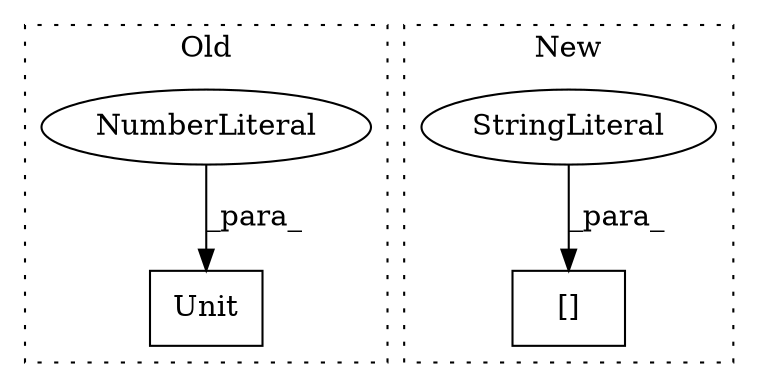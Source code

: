 digraph G {
subgraph cluster0 {
1 [label="Unit" a="32" s="1444,1450" l="5,1" shape="box"];
3 [label="NumberLiteral" a="34" s="1449" l="1" shape="ellipse"];
label = "Old";
style="dotted";
}
subgraph cluster1 {
2 [label="[]" a="2" s="1430,1465" l="22,1" shape="box"];
4 [label="StringLiteral" a="45" s="1452" l="13" shape="ellipse"];
label = "New";
style="dotted";
}
3 -> 1 [label="_para_"];
4 -> 2 [label="_para_"];
}